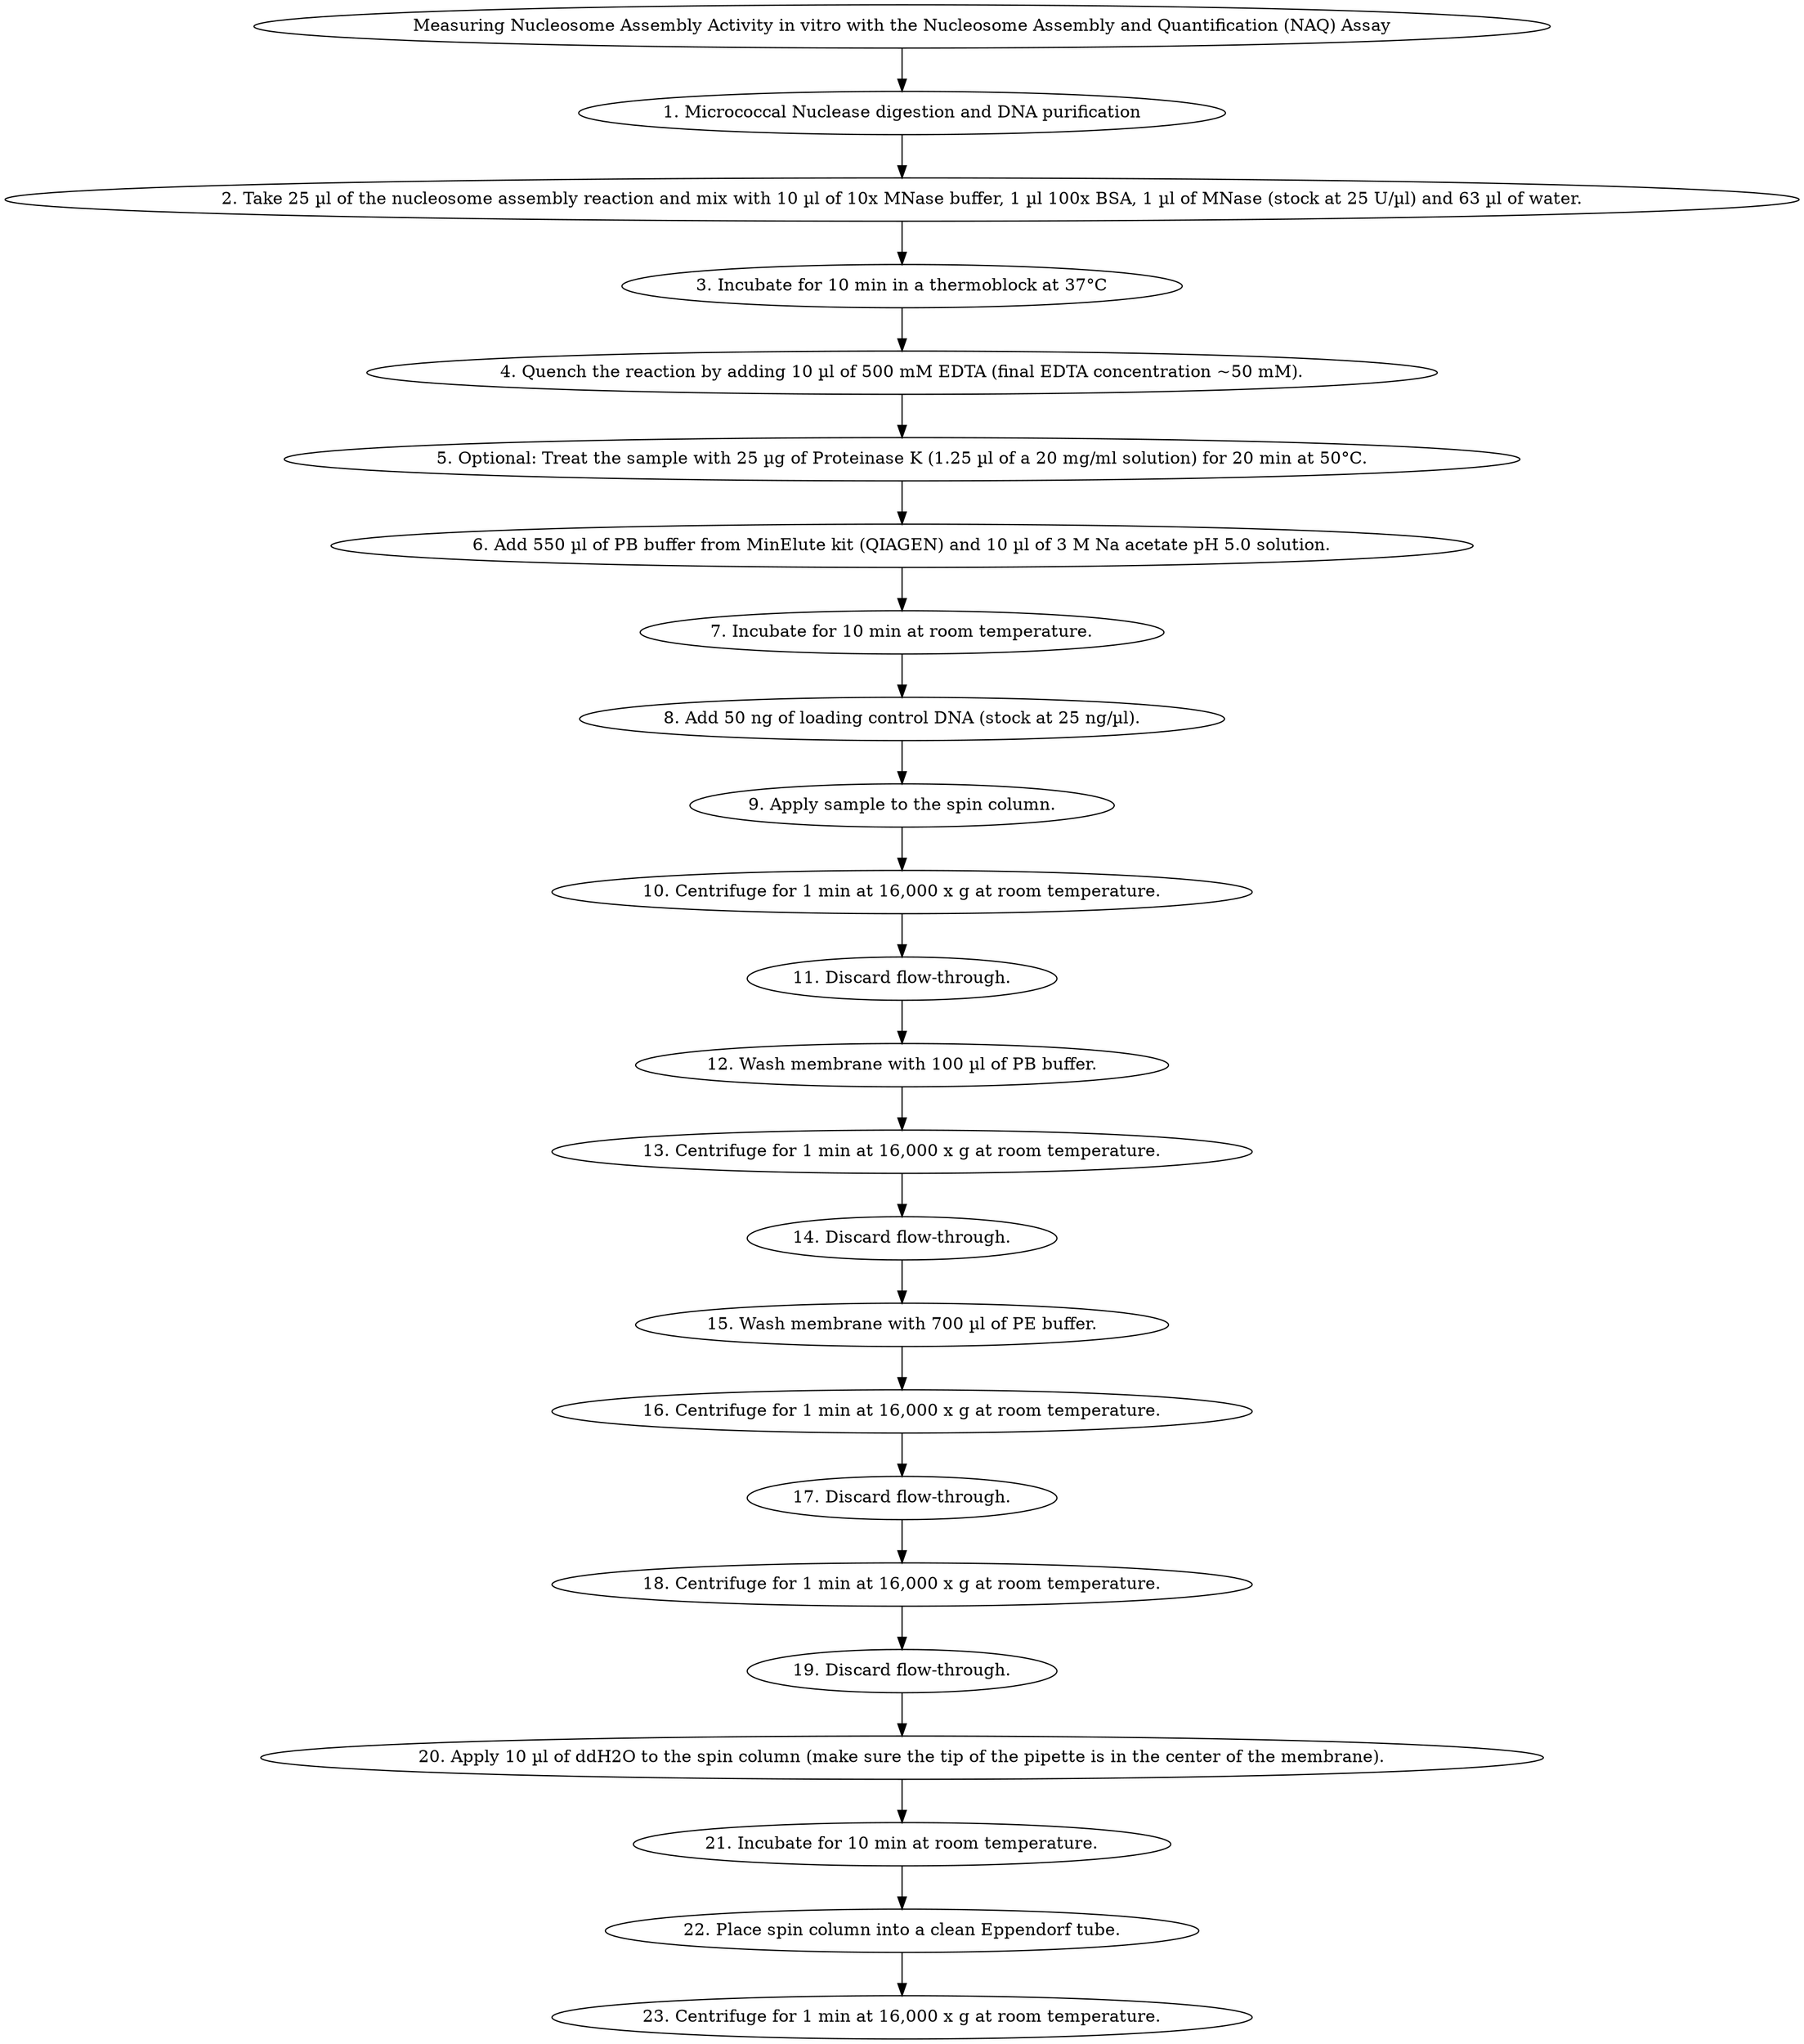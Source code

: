 digraph NAQAssay {
    // Define the title
    Title [label="Measuring Nucleosome Assembly Activity in vitro with the Nucleosome Assembly and Quantification (NAQ) Assay"];
    
    // Define steps for the protocol
    Step1 [label="1. Micrococcal Nuclease digestion and DNA purification"];
    Step2 [label="2. Take 25 µl of the nucleosome assembly reaction and mix with 10 µl of 10x MNase buffer, 1 µl 100x BSA, 1 µl of MNase (stock at 25 U/µl) and 63 µl of water."];
    Step3 [label="3. Incubate for 10 min in a thermoblock at 37°C"];
    Step4 [label="4. Quench the reaction by adding 10 µl of 500 mM EDTA (final EDTA concentration ~50 mM)."];
    Step5 [label="5. Optional: Treat the sample with 25 µg of Proteinase K (1.25 µl of a 20 mg/ml solution) for 20 min at 50°C."];
    Step6 [label="6. Add 550 µl of PB buffer from MinElute kit (QIAGEN) and 10 µl of 3 M Na acetate pH 5.0 solution."];
    Step7 [label="7. Incubate for 10 min at room temperature."];
    Step8 [label="8. Add 50 ng of loading control DNA (stock at 25 ng/µl)."];
    Step9 [label="9. Apply sample to the spin column."];
    Step10 [label="10. Centrifuge for 1 min at 16,000 x g at room temperature."];
    Step11 [label="11. Discard flow-through."];
    Step12 [label="12. Wash membrane with 100 µl of PB buffer."];
    Step13 [label="13. Centrifuge for 1 min at 16,000 x g at room temperature."];
    Step14 [label="14. Discard flow-through."];
    Step15 [label="15. Wash membrane with 700 µl of PE buffer."];
    Step16 [label="16. Centrifuge for 1 min at 16,000 x g at room temperature."];
    Step17 [label="17. Discard flow-through."];
    Step18 [label="18. Centrifuge for 1 min at 16,000 x g at room temperature."];
    Step19 [label="19. Discard flow-through."];
    Step20 [label="20. Apply 10 µl of ddH2O to the spin column (make sure the tip of the pipette is in the center of the membrane)."];
    Step21 [label="21. Incubate for 10 min at room temperature."];
    Step22 [label="22. Place spin column into a clean Eppendorf tube."];
    Step23 [label="23. Centrifuge for 1 min at 16,000 x g at room temperature."];
    
    // Define edges to represent the flow of the protocol
    Title -> Step1;
    Step1 -> Step2;
    Step2 -> Step3;
    Step3 -> Step4;
    Step4 -> Step5;
    Step5 -> Step6;
    Step6 -> Step7;
    Step7 -> Step8;
    Step8 -> Step9;
    Step9 -> Step10;
    Step10 -> Step11;
    Step11 -> Step12;
    Step12 -> Step13;
    Step13 -> Step14;
    Step14 -> Step15;
    Step15 -> Step16;
    Step16 -> Step17;
    Step17 -> Step18;
    Step18 -> Step19;
    Step19 -> Step20;
    Step20 -> Step21;
    Step21 -> Step22;
    Step22 -> Step23;
}

